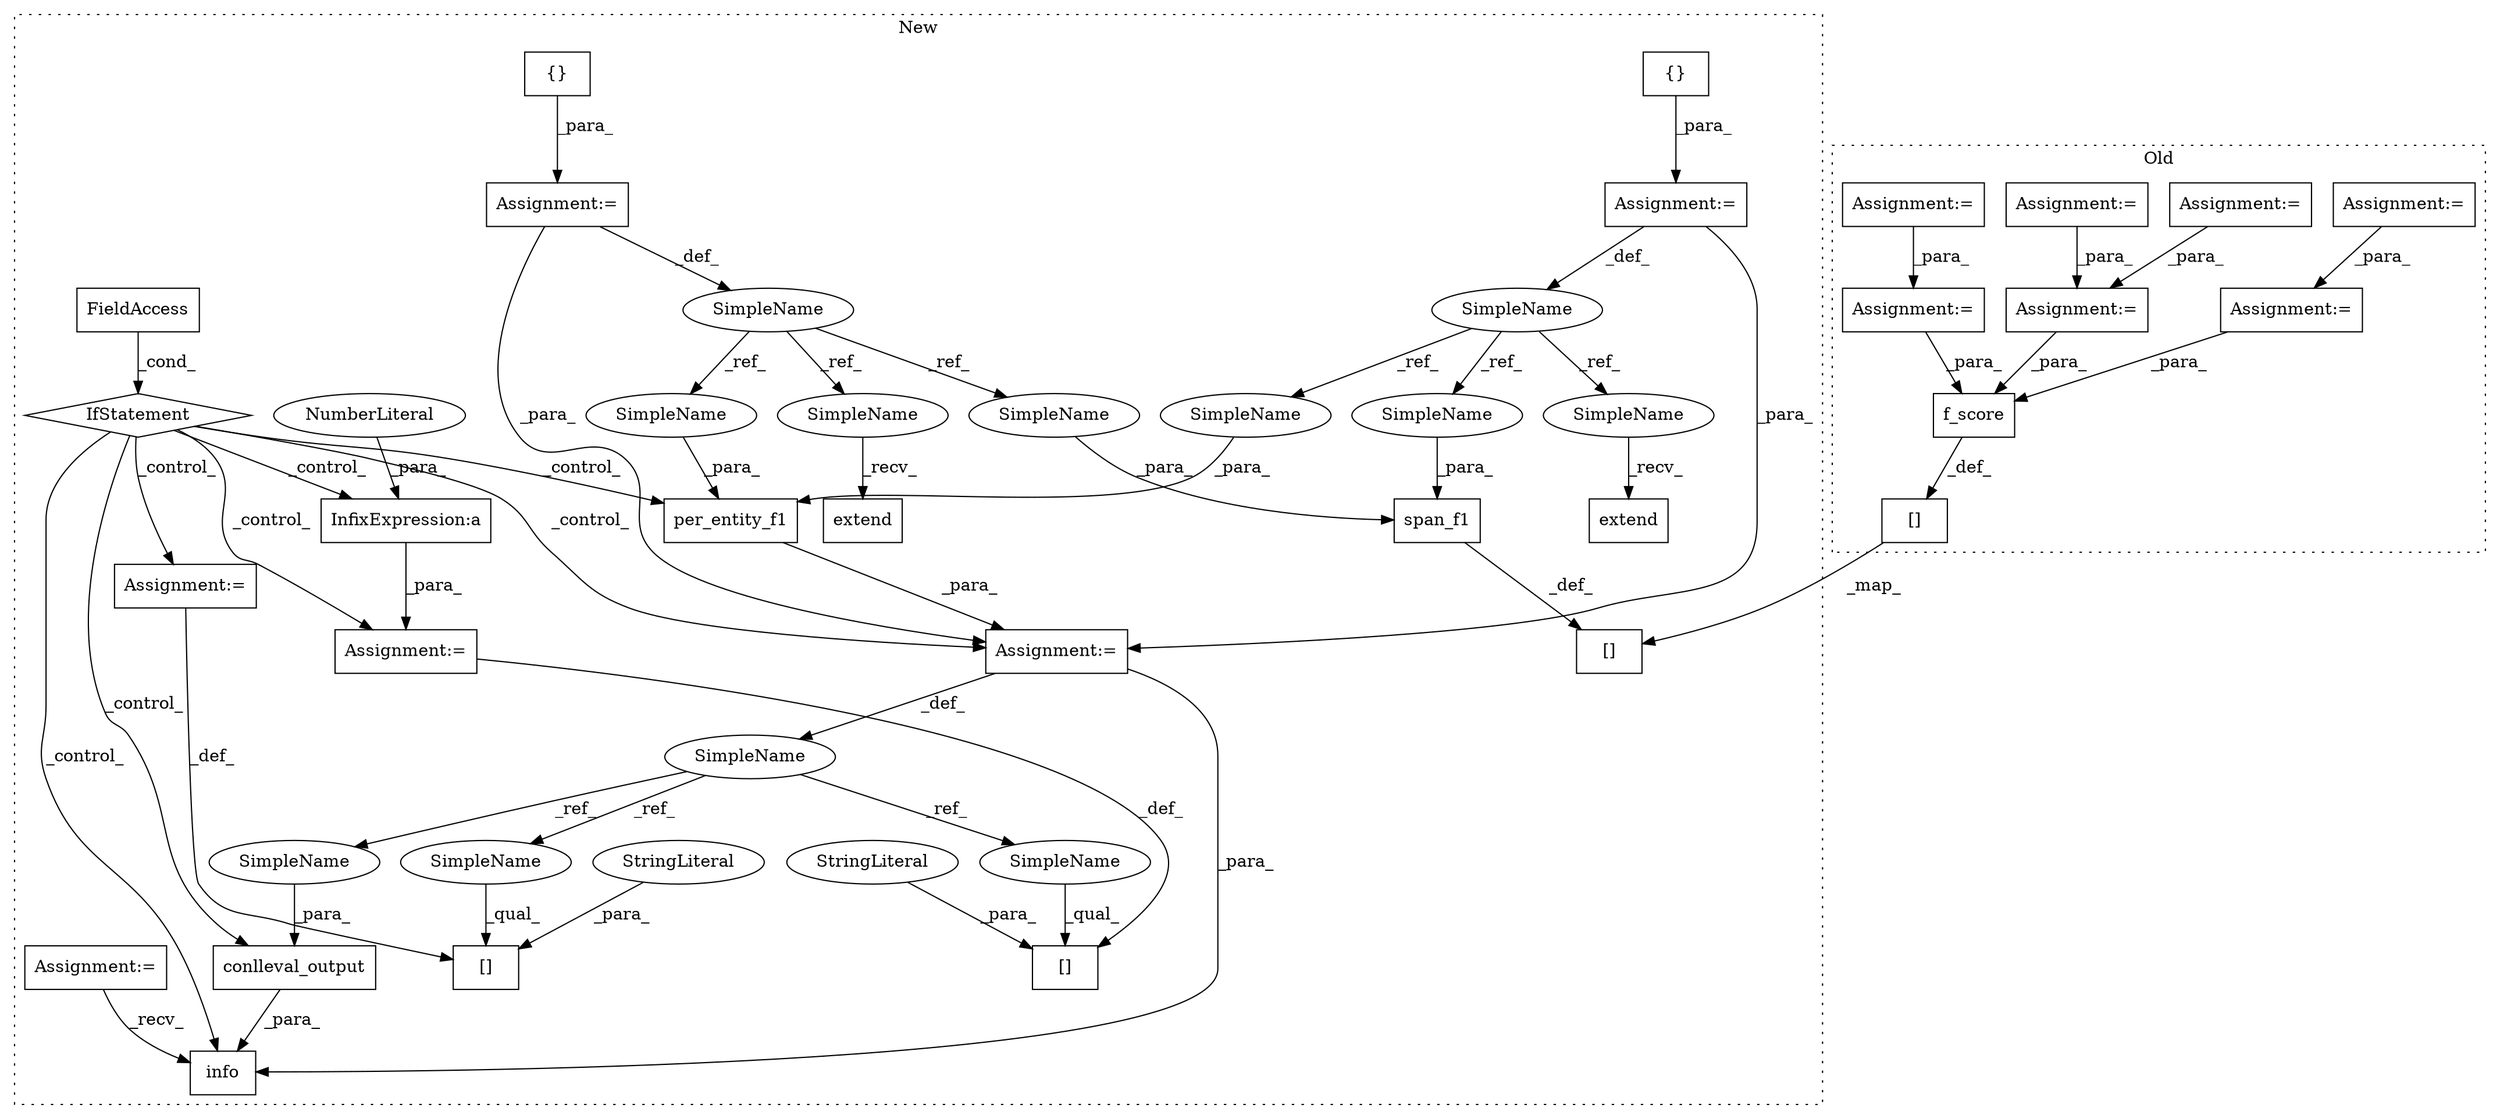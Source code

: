 digraph G {
subgraph cluster0 {
1 [label="f_score" a="32" s="4266,4328" l="8,1" shape="box"];
4 [label="[]" a="2" s="4252,4264" l="8,1" shape="box"];
23 [label="Assignment:=" a="7" s="4180" l="2" shape="box"];
24 [label="Assignment:=" a="7" s="3377" l="1" shape="box"];
25 [label="Assignment:=" a="7" s="3325" l="1" shape="box"];
29 [label="Assignment:=" a="7" s="3350" l="1" shape="box"];
30 [label="Assignment:=" a="7" s="3100" l="8" shape="box"];
31 [label="Assignment:=" a="7" s="4112" l="2" shape="box"];
32 [label="Assignment:=" a="7" s="4144" l="2" shape="box"];
label = "Old";
style="dotted";
}
subgraph cluster1 {
2 [label="extend" a="32" s="4099,4111" l="7,1" shape="box"];
3 [label="{}" a="4" s="3357" l="2" shape="box"];
5 [label="[]" a="2" s="4238,4250" l="8,1" shape="box"];
6 [label="conlleval_output" a="32" s="4471,4501" l="17,1" shape="box"];
7 [label="[]" a="2" s="4372,4391" l="14,1" shape="box"];
8 [label="InfixExpression:a" a="27" s="4403" l="3" shape="box"];
9 [label="[]" a="2" s="4418,4440" l="14,1" shape="box"];
10 [label="NumberLiteral" a="34" s="4406" l="3" shape="ellipse"];
11 [label="{}" a="4" s="3390" l="2" shape="box"];
12 [label="SimpleName" a="42" s="4314" l="13" shape="ellipse"];
13 [label="StringLiteral" a="45" s="4386" l="5" shape="ellipse"];
14 [label="StringLiteral" a="45" s="4432" l="8" shape="ellipse"];
15 [label="extend" a="32" s="4131,4145" l="7,1" shape="box"];
16 [label="span_f1" a="32" s="4252,4281" l="8,1" shape="box"];
17 [label="FieldAccess" a="22" s="4292" l="12" shape="box"];
18 [label="per_entity_f1" a="32" s="4328,4363" l="14,1" shape="box"];
19 [label="IfStatement" a="25" s="4288,4304" l="4,2" shape="diamond"];
20 [label="SimpleName" a="42" s="3365" l="10" shape="ellipse"];
21 [label="SimpleName" a="42" s="3332" l="10" shape="ellipse"];
22 [label="Assignment:=" a="7" s="4392" l="1" shape="box"];
26 [label="Assignment:=" a="7" s="4441" l="1" shape="box"];
27 [label="Assignment:=" a="7" s="4327" l="1" shape="box"];
28 [label="Assignment:=" a="7" s="3342" l="1" shape="box"];
33 [label="Assignment:=" a="7" s="3375" l="1" shape="box"];
34 [label="info" a="32" s="4466,4502" l="5,1" shape="box"];
35 [label="Assignment:=" a="7" s="2851" l="6" shape="box"];
36 [label="SimpleName" a="42" s="4488" l="13" shape="ellipse"];
37 [label="SimpleName" a="42" s="4418" l="13" shape="ellipse"];
38 [label="SimpleName" a="42" s="4372" l="13" shape="ellipse"];
39 [label="SimpleName" a="42" s="4342" l="10" shape="ellipse"];
40 [label="SimpleName" a="42" s="4088" l="10" shape="ellipse"];
41 [label="SimpleName" a="42" s="4260" l="10" shape="ellipse"];
42 [label="SimpleName" a="42" s="4120" l="10" shape="ellipse"];
43 [label="SimpleName" a="42" s="4271" l="10" shape="ellipse"];
44 [label="SimpleName" a="42" s="4353" l="10" shape="ellipse"];
label = "New";
style="dotted";
}
1 -> 4 [label="_def_"];
3 -> 28 [label="_para_"];
4 -> 5 [label="_map_"];
6 -> 34 [label="_para_"];
8 -> 22 [label="_para_"];
10 -> 8 [label="_para_"];
11 -> 33 [label="_para_"];
12 -> 36 [label="_ref_"];
12 -> 37 [label="_ref_"];
12 -> 38 [label="_ref_"];
13 -> 7 [label="_para_"];
14 -> 9 [label="_para_"];
16 -> 5 [label="_def_"];
17 -> 19 [label="_cond_"];
18 -> 27 [label="_para_"];
19 -> 27 [label="_control_"];
19 -> 34 [label="_control_"];
19 -> 6 [label="_control_"];
19 -> 8 [label="_control_"];
19 -> 26 [label="_control_"];
19 -> 22 [label="_control_"];
19 -> 18 [label="_control_"];
20 -> 44 [label="_ref_"];
20 -> 42 [label="_ref_"];
20 -> 43 [label="_ref_"];
21 -> 41 [label="_ref_"];
21 -> 40 [label="_ref_"];
21 -> 39 [label="_ref_"];
22 -> 7 [label="_def_"];
23 -> 1 [label="_para_"];
24 -> 23 [label="_para_"];
25 -> 31 [label="_para_"];
26 -> 9 [label="_def_"];
27 -> 12 [label="_def_"];
27 -> 34 [label="_para_"];
28 -> 21 [label="_def_"];
28 -> 27 [label="_para_"];
29 -> 32 [label="_para_"];
30 -> 23 [label="_para_"];
31 -> 1 [label="_para_"];
32 -> 1 [label="_para_"];
33 -> 27 [label="_para_"];
33 -> 20 [label="_def_"];
35 -> 34 [label="_recv_"];
36 -> 6 [label="_para_"];
37 -> 9 [label="_qual_"];
38 -> 7 [label="_qual_"];
39 -> 18 [label="_para_"];
40 -> 2 [label="_recv_"];
41 -> 16 [label="_para_"];
42 -> 15 [label="_recv_"];
43 -> 16 [label="_para_"];
44 -> 18 [label="_para_"];
}